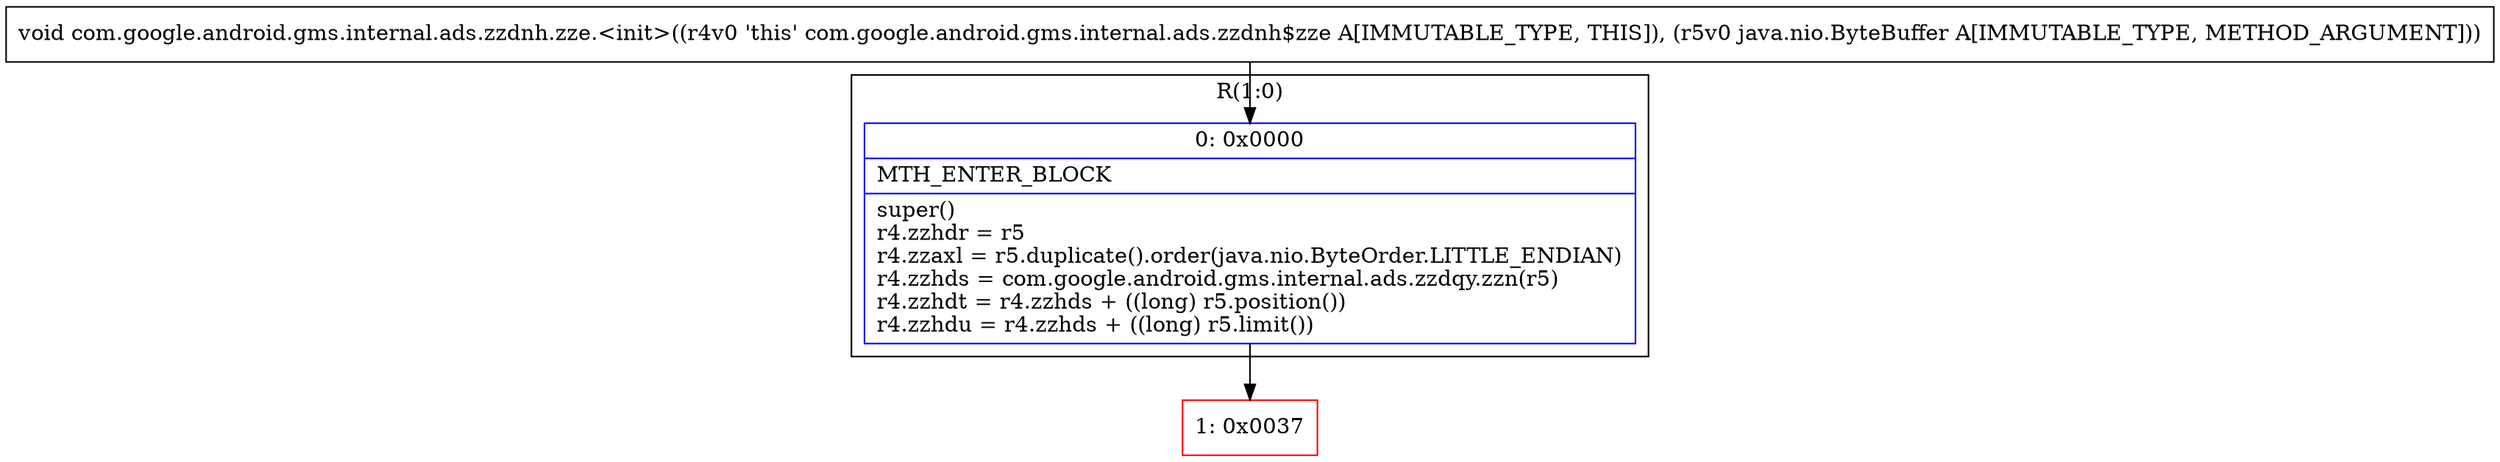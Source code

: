 digraph "CFG forcom.google.android.gms.internal.ads.zzdnh.zze.\<init\>(Ljava\/nio\/ByteBuffer;)V" {
subgraph cluster_Region_32654820 {
label = "R(1:0)";
node [shape=record,color=blue];
Node_0 [shape=record,label="{0\:\ 0x0000|MTH_ENTER_BLOCK\l|super()\lr4.zzhdr = r5\lr4.zzaxl = r5.duplicate().order(java.nio.ByteOrder.LITTLE_ENDIAN)\lr4.zzhds = com.google.android.gms.internal.ads.zzdqy.zzn(r5)\lr4.zzhdt = r4.zzhds + ((long) r5.position())\lr4.zzhdu = r4.zzhds + ((long) r5.limit())\l}"];
}
Node_1 [shape=record,color=red,label="{1\:\ 0x0037}"];
MethodNode[shape=record,label="{void com.google.android.gms.internal.ads.zzdnh.zze.\<init\>((r4v0 'this' com.google.android.gms.internal.ads.zzdnh$zze A[IMMUTABLE_TYPE, THIS]), (r5v0 java.nio.ByteBuffer A[IMMUTABLE_TYPE, METHOD_ARGUMENT])) }"];
MethodNode -> Node_0;
Node_0 -> Node_1;
}

